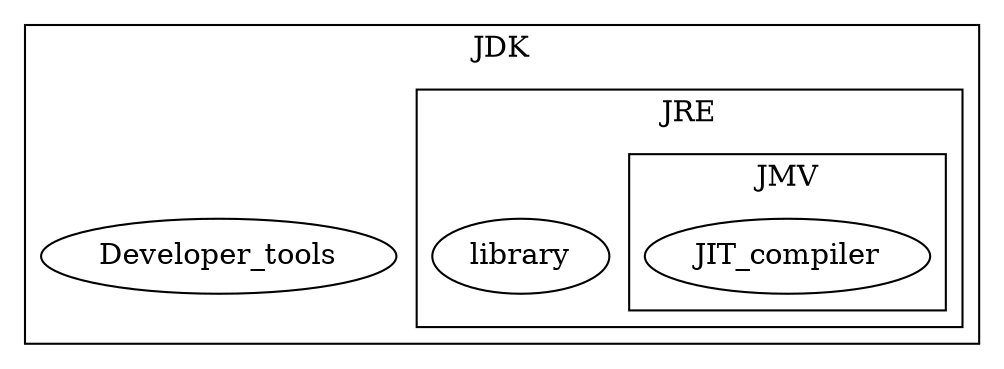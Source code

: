 digraph D {
  subgraph cluster_jdk {
    label = "JDK";
    Developer_tools;
    subgraph cluster_jre {
      label = "JRE";
      library;
      subgraph cluster_gc_2 {
        label = "JMV";
          JIT_compiler;
      }
    }
  }
}
